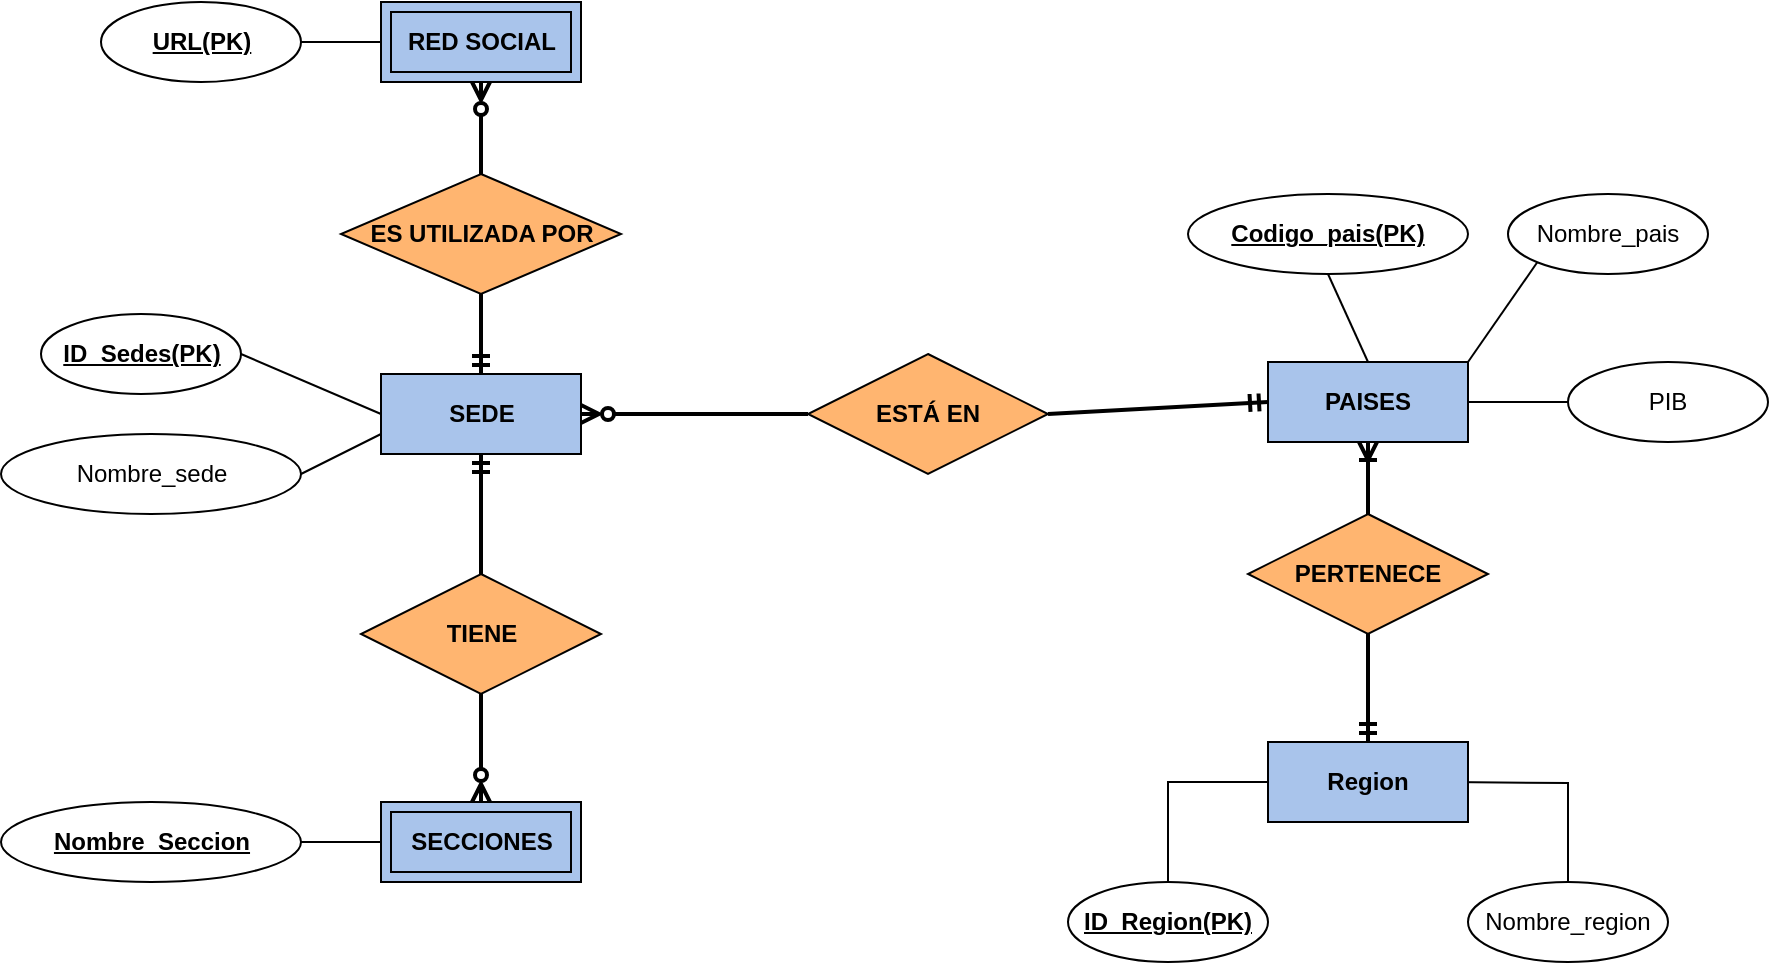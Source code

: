 <mxfile version="23.1.6" type="device">
  <diagram name="Página-1" id="3hHufM-FNqg1YWVWZAnr">
    <mxGraphModel dx="1580" dy="1617" grid="1" gridSize="10" guides="1" tooltips="1" connect="1" arrows="1" fold="1" page="1" pageScale="1" pageWidth="827" pageHeight="1169" math="0" shadow="0">
      <root>
        <mxCell id="0" />
        <mxCell id="1" parent="0" />
        <mxCell id="jVra7vX5_g9JPuBn6rs2-32" style="rounded=0;orthogonalLoop=1;jettySize=auto;html=1;exitX=0.5;exitY=1;exitDx=0;exitDy=0;entryX=0.5;entryY=0;entryDx=0;entryDy=0;startArrow=none;startFill=0;strokeWidth=2;endArrow=ERmandOne;endFill=0;" parent="1" source="jVra7vX5_g9JPuBn6rs2-26" edge="1" target="b7vmmGnuXxZgTWAznQhB-1">
          <mxGeometry relative="1" as="geometry">
            <mxPoint x="270" y="-370" as="targetPoint" />
          </mxGeometry>
        </mxCell>
        <mxCell id="yvmqaUQFZ_uZkAevJMEQ-10" style="edgeStyle=orthogonalEdgeStyle;rounded=0;orthogonalLoop=1;jettySize=auto;html=1;exitX=1;exitY=0.5;exitDx=0;exitDy=0;entryX=0;entryY=0.5;entryDx=0;entryDy=0;endArrow=none;endFill=0;" edge="1" parent="1" source="we_YAr6GqCYZWqf67xZB-1" target="we_YAr6GqCYZWqf67xZB-3">
          <mxGeometry relative="1" as="geometry" />
        </mxCell>
        <mxCell id="we_YAr6GqCYZWqf67xZB-1" value="PAISES" style="whiteSpace=wrap;html=1;align=center;fillColor=#A9C4EB;fontStyle=1" parent="1" vertex="1">
          <mxGeometry x="230" y="-650" width="100" height="40" as="geometry" />
        </mxCell>
        <mxCell id="jVra7vX5_g9JPuBn6rs2-33" style="edgeStyle=orthogonalEdgeStyle;rounded=0;orthogonalLoop=1;jettySize=auto;html=1;exitX=0.5;exitY=1;exitDx=0;exitDy=0;entryX=0.5;entryY=0;entryDx=0;entryDy=0;endArrow=none;endFill=0;startArrow=ERmandOne;startFill=0;strokeWidth=2;" parent="1" source="we_YAr6GqCYZWqf67xZB-2" target="jVra7vX5_g9JPuBn6rs2-29" edge="1">
          <mxGeometry relative="1" as="geometry" />
        </mxCell>
        <mxCell id="jVra7vX5_g9JPuBn6rs2-41" style="rounded=0;orthogonalLoop=1;jettySize=auto;html=1;exitX=1;exitY=0.5;exitDx=0;exitDy=0;entryX=0;entryY=0.5;entryDx=0;entryDy=0;endArrow=none;endFill=0;startArrow=ERzeroToMany;startFill=0;strokeWidth=2;" parent="1" source="we_YAr6GqCYZWqf67xZB-2" target="jVra7vX5_g9JPuBn6rs2-40" edge="1">
          <mxGeometry relative="1" as="geometry" />
        </mxCell>
        <mxCell id="we_YAr6GqCYZWqf67xZB-2" value="SEDE" style="whiteSpace=wrap;html=1;align=center;fillColor=#A9C4EB;fontStyle=1" parent="1" vertex="1">
          <mxGeometry x="-213.5" y="-644" width="100" height="40" as="geometry" />
        </mxCell>
        <mxCell id="we_YAr6GqCYZWqf67xZB-3" value="PIB" style="ellipse;whiteSpace=wrap;html=1;align=center;" parent="1" vertex="1">
          <mxGeometry x="380" y="-650" width="100" height="40" as="geometry" />
        </mxCell>
        <mxCell id="we_YAr6GqCYZWqf67xZB-4" value="Nombre_pais" style="ellipse;whiteSpace=wrap;html=1;align=center;" parent="1" vertex="1">
          <mxGeometry x="350" y="-734" width="100" height="40" as="geometry" />
        </mxCell>
        <mxCell id="jVra7vX5_g9JPuBn6rs2-23" style="edgeStyle=orthogonalEdgeStyle;rounded=0;orthogonalLoop=1;jettySize=auto;html=1;exitX=1;exitY=0.5;exitDx=0;exitDy=0;entryX=0.5;entryY=0;entryDx=0;entryDy=0;endArrow=none;endFill=0;" parent="1" target="we_YAr6GqCYZWqf67xZB-8" edge="1">
          <mxGeometry relative="1" as="geometry">
            <mxPoint x="320" y="-440" as="sourcePoint" />
          </mxGeometry>
        </mxCell>
        <mxCell id="we_YAr6GqCYZWqf67xZB-8" value="Nombre_region" style="ellipse;whiteSpace=wrap;html=1;align=center;" parent="1" vertex="1">
          <mxGeometry x="330" y="-390" width="100" height="40" as="geometry" />
        </mxCell>
        <mxCell id="yvmqaUQFZ_uZkAevJMEQ-7" style="rounded=0;orthogonalLoop=1;jettySize=auto;html=1;exitX=0.5;exitY=1;exitDx=0;exitDy=0;entryX=0.5;entryY=0;entryDx=0;entryDy=0;endArrow=none;endFill=0;" edge="1" parent="1" source="we_YAr6GqCYZWqf67xZB-9" target="we_YAr6GqCYZWqf67xZB-1">
          <mxGeometry relative="1" as="geometry" />
        </mxCell>
        <mxCell id="we_YAr6GqCYZWqf67xZB-9" value="Codigo_pais(PK)" style="ellipse;whiteSpace=wrap;html=1;align=center;fontStyle=5" parent="1" vertex="1">
          <mxGeometry x="190" y="-734" width="140" height="40" as="geometry" />
        </mxCell>
        <mxCell id="jVra7vX5_g9JPuBn6rs2-39" style="rounded=0;orthogonalLoop=1;jettySize=auto;html=1;exitX=1;exitY=0.5;exitDx=0;exitDy=0;entryX=0;entryY=0.5;entryDx=0;entryDy=0;endArrow=none;endFill=0;" parent="1" source="we_YAr6GqCYZWqf67xZB-13" target="we_YAr6GqCYZWqf67xZB-2" edge="1">
          <mxGeometry relative="1" as="geometry" />
        </mxCell>
        <mxCell id="we_YAr6GqCYZWqf67xZB-13" value="ID_Sedes(PK)" style="ellipse;whiteSpace=wrap;html=1;align=center;fontStyle=5" parent="1" vertex="1">
          <mxGeometry x="-383.5" y="-674" width="100" height="40" as="geometry" />
        </mxCell>
        <mxCell id="jVra7vX5_g9JPuBn6rs2-38" style="rounded=0;orthogonalLoop=1;jettySize=auto;html=1;exitX=1;exitY=0.5;exitDx=0;exitDy=0;entryX=0;entryY=0.75;entryDx=0;entryDy=0;endArrow=none;endFill=0;" parent="1" source="we_YAr6GqCYZWqf67xZB-18" target="we_YAr6GqCYZWqf67xZB-2" edge="1">
          <mxGeometry relative="1" as="geometry" />
        </mxCell>
        <mxCell id="we_YAr6GqCYZWqf67xZB-18" value="Nombre_sede" style="ellipse;whiteSpace=wrap;html=1;align=center;" parent="1" vertex="1">
          <mxGeometry x="-403.5" y="-614" width="150" height="40" as="geometry" />
        </mxCell>
        <mxCell id="7MbL7kyo1_KdJmqyfnb3-3" style="edgeStyle=orthogonalEdgeStyle;rounded=0;orthogonalLoop=1;jettySize=auto;html=1;exitX=1;exitY=0.5;exitDx=0;exitDy=0;entryX=0;entryY=0.5;entryDx=0;entryDy=0;endArrow=none;endFill=0;" parent="1" source="jVra7vX5_g9JPuBn6rs2-8" target="jVra7vX5_g9JPuBn6rs2-28" edge="1">
          <mxGeometry relative="1" as="geometry" />
        </mxCell>
        <mxCell id="jVra7vX5_g9JPuBn6rs2-8" value="&lt;u&gt;Nombre_Seccion&lt;/u&gt;" style="ellipse;whiteSpace=wrap;html=1;align=center;fontStyle=1" parent="1" vertex="1">
          <mxGeometry x="-403.5" y="-430" width="150" height="40" as="geometry" />
        </mxCell>
        <mxCell id="yvmqaUQFZ_uZkAevJMEQ-6" style="edgeStyle=orthogonalEdgeStyle;rounded=0;orthogonalLoop=1;jettySize=auto;html=1;exitX=0.5;exitY=0;exitDx=0;exitDy=0;entryX=0;entryY=0.5;entryDx=0;entryDy=0;endArrow=none;endFill=0;" edge="1" parent="1" source="jVra7vX5_g9JPuBn6rs2-21" target="b7vmmGnuXxZgTWAznQhB-1">
          <mxGeometry relative="1" as="geometry" />
        </mxCell>
        <mxCell id="jVra7vX5_g9JPuBn6rs2-21" value="ID_Region(PK)" style="ellipse;whiteSpace=wrap;html=1;align=center;fontStyle=5" parent="1" vertex="1">
          <mxGeometry x="130" y="-390" width="100" height="40" as="geometry" />
        </mxCell>
        <mxCell id="jVra7vX5_g9JPuBn6rs2-28" value="SECCIONES" style="shape=ext;margin=3;double=1;whiteSpace=wrap;html=1;align=center;fillColor=#A9C4EB;fontStyle=1" parent="1" vertex="1">
          <mxGeometry x="-213.5" y="-430" width="100" height="40" as="geometry" />
        </mxCell>
        <mxCell id="jVra7vX5_g9JPuBn6rs2-34" style="rounded=0;orthogonalLoop=1;jettySize=auto;html=1;exitX=0.5;exitY=1;exitDx=0;exitDy=0;entryX=0.5;entryY=0;entryDx=0;entryDy=0;endArrow=ERzeroToMany;endFill=0;strokeWidth=2;" parent="1" source="jVra7vX5_g9JPuBn6rs2-29" target="jVra7vX5_g9JPuBn6rs2-28" edge="1">
          <mxGeometry relative="1" as="geometry">
            <mxPoint x="-173.5" y="-364" as="targetPoint" />
          </mxGeometry>
        </mxCell>
        <mxCell id="jVra7vX5_g9JPuBn6rs2-29" value="TIENE" style="shape=rhombus;perimeter=rhombusPerimeter;whiteSpace=wrap;html=1;align=center;fillColor=#FFB570;fontStyle=1" parent="1" vertex="1">
          <mxGeometry x="-223.5" y="-544" width="120" height="60" as="geometry" />
        </mxCell>
        <mxCell id="jVra7vX5_g9JPuBn6rs2-42" style="rounded=0;orthogonalLoop=1;jettySize=auto;html=1;exitX=1;exitY=0.5;exitDx=0;exitDy=0;entryX=0;entryY=0.5;entryDx=0;entryDy=0;endArrow=ERmandOne;endFill=0;strokeWidth=2;" parent="1" source="jVra7vX5_g9JPuBn6rs2-40" target="we_YAr6GqCYZWqf67xZB-1" edge="1">
          <mxGeometry relative="1" as="geometry" />
        </mxCell>
        <mxCell id="jVra7vX5_g9JPuBn6rs2-40" value="ESTÁ EN" style="shape=rhombus;perimeter=rhombusPerimeter;whiteSpace=wrap;html=1;align=center;fillColor=#FFB570;fontStyle=1" parent="1" vertex="1">
          <mxGeometry y="-654" width="120" height="60" as="geometry" />
        </mxCell>
        <mxCell id="jVra7vX5_g9JPuBn6rs2-44" value="" style="rounded=0;orthogonalLoop=1;jettySize=auto;html=1;exitX=0.5;exitY=1;exitDx=0;exitDy=0;entryX=0.5;entryY=0;entryDx=0;entryDy=0;startArrow=ERoneToMany;startFill=0;strokeWidth=2;endArrow=none;endFill=0;" parent="1" source="we_YAr6GqCYZWqf67xZB-1" target="jVra7vX5_g9JPuBn6rs2-26" edge="1">
          <mxGeometry relative="1" as="geometry">
            <mxPoint x="280" y="-610" as="sourcePoint" />
            <mxPoint x="270" y="-370" as="targetPoint" />
          </mxGeometry>
        </mxCell>
        <mxCell id="jVra7vX5_g9JPuBn6rs2-26" value="PERTENECE" style="shape=rhombus;perimeter=rhombusPerimeter;whiteSpace=wrap;html=1;align=center;fillColor=#FFB570;strokeColor=#000000;fontStyle=1" parent="1" vertex="1">
          <mxGeometry x="220" y="-574" width="120" height="60" as="geometry" />
        </mxCell>
        <mxCell id="jVra7vX5_g9JPuBn6rs2-50" style="rounded=0;orthogonalLoop=1;jettySize=auto;html=1;entryX=0.5;entryY=0;entryDx=0;entryDy=0;endArrow=none;endFill=0;startArrow=ERzeroToMany;startFill=0;strokeWidth=2;exitX=0.5;exitY=1;exitDx=0;exitDy=0;" parent="1" source="4xdMWundjYPgKHB7vCGN-2" target="jVra7vX5_g9JPuBn6rs2-48" edge="1">
          <mxGeometry relative="1" as="geometry">
            <mxPoint x="-169.5" y="-834" as="sourcePoint" />
          </mxGeometry>
        </mxCell>
        <mxCell id="yvmqaUQFZ_uZkAevJMEQ-1" style="rounded=0;orthogonalLoop=1;jettySize=auto;html=1;exitX=1;exitY=0.5;exitDx=0;exitDy=0;entryX=0;entryY=0.5;entryDx=0;entryDy=0;endArrow=none;endFill=0;" edge="1" parent="1" source="jVra7vX5_g9JPuBn6rs2-46" target="4xdMWundjYPgKHB7vCGN-2">
          <mxGeometry relative="1" as="geometry">
            <mxPoint x="-230.0" y="-819.462" as="targetPoint" />
          </mxGeometry>
        </mxCell>
        <mxCell id="jVra7vX5_g9JPuBn6rs2-46" value="URL(PK)" style="ellipse;whiteSpace=wrap;html=1;align=center;fontStyle=5" parent="1" vertex="1">
          <mxGeometry x="-353.5" y="-830" width="100" height="40" as="geometry" />
        </mxCell>
        <mxCell id="jVra7vX5_g9JPuBn6rs2-51" style="rounded=0;orthogonalLoop=1;jettySize=auto;html=1;exitX=0.5;exitY=1;exitDx=0;exitDy=0;entryX=0.5;entryY=0;entryDx=0;entryDy=0;endArrow=ERmandOne;endFill=0;strokeWidth=2;" parent="1" source="jVra7vX5_g9JPuBn6rs2-48" target="we_YAr6GqCYZWqf67xZB-2" edge="1">
          <mxGeometry relative="1" as="geometry" />
        </mxCell>
        <mxCell id="jVra7vX5_g9JPuBn6rs2-48" value="ES UTILIZADA POR" style="shape=rhombus;perimeter=rhombusPerimeter;whiteSpace=wrap;html=1;align=center;fillColor=#FFB570;fontStyle=1" parent="1" vertex="1">
          <mxGeometry x="-233.5" y="-744" width="140" height="60" as="geometry" />
        </mxCell>
        <mxCell id="4xdMWundjYPgKHB7vCGN-2" value="RED SOCIAL" style="shape=ext;margin=3;double=1;whiteSpace=wrap;html=1;align=center;fillColor=#A9C4EB;fontStyle=1" parent="1" vertex="1">
          <mxGeometry x="-213.5" y="-830" width="100" height="40" as="geometry" />
        </mxCell>
        <mxCell id="b7vmmGnuXxZgTWAznQhB-1" value="Region" style="whiteSpace=wrap;html=1;align=center;fillColor=#A9C4EB;fontStyle=1" parent="1" vertex="1">
          <mxGeometry x="230" y="-460" width="100" height="40" as="geometry" />
        </mxCell>
        <mxCell id="yvmqaUQFZ_uZkAevJMEQ-5" style="rounded=0;orthogonalLoop=1;jettySize=auto;html=1;exitX=1;exitY=0;exitDx=0;exitDy=0;entryX=0;entryY=1;entryDx=0;entryDy=0;endArrow=none;endFill=0;" edge="1" parent="1" source="we_YAr6GqCYZWqf67xZB-1" target="we_YAr6GqCYZWqf67xZB-4">
          <mxGeometry relative="1" as="geometry">
            <mxPoint x="390" y="-700" as="targetPoint" />
          </mxGeometry>
        </mxCell>
      </root>
    </mxGraphModel>
  </diagram>
</mxfile>
